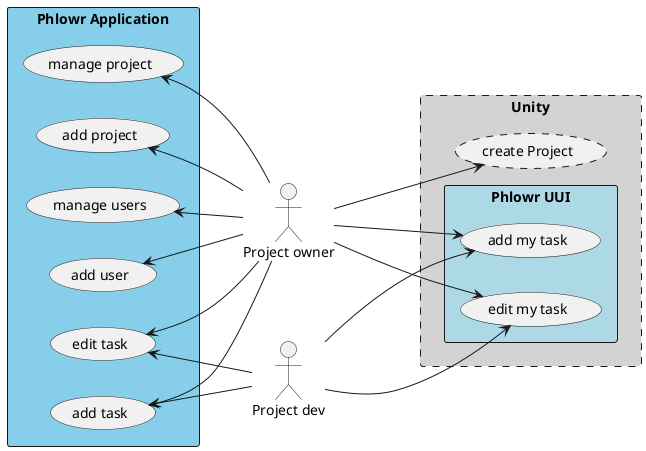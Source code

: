 @startuml overviewUseCase
left to right direction
actor "Project owner" as po
actor "Project dev" as dev


rectangle "Phlowr Application" as app #SkyBlue{
    usecase "add project" as addProject
    usecase "manage project" as manageProject
    usecase "add task" as addTask
    usecase "edit task" as editTask
    usecase "add user" as addUser
    usecase "manage users" as manageUsers

}

rectangle "Unity" as unity #LightGrey;line.dashed;{
    usecase "create Project" as createProject #line.dashed;

    rectangle "Phlowr UUI" as UI #LightBlue{
        usecase "add my task" as addTaskUUI
        usecase "edit my task" as editTaskUUI
    }

} 

po ---> createProject

po ---> addTaskUUI
po ---> editTaskUUI


po -u-> addProject
po -u-> addTask
po -u-> editTask
po -u-> manageProject
po -u-> addUser
po -u-> manageUsers


dev ---> addTaskUUI
dev ---> editTaskUUI

dev -u-> addTask
dev -u-> editTask


@enduml